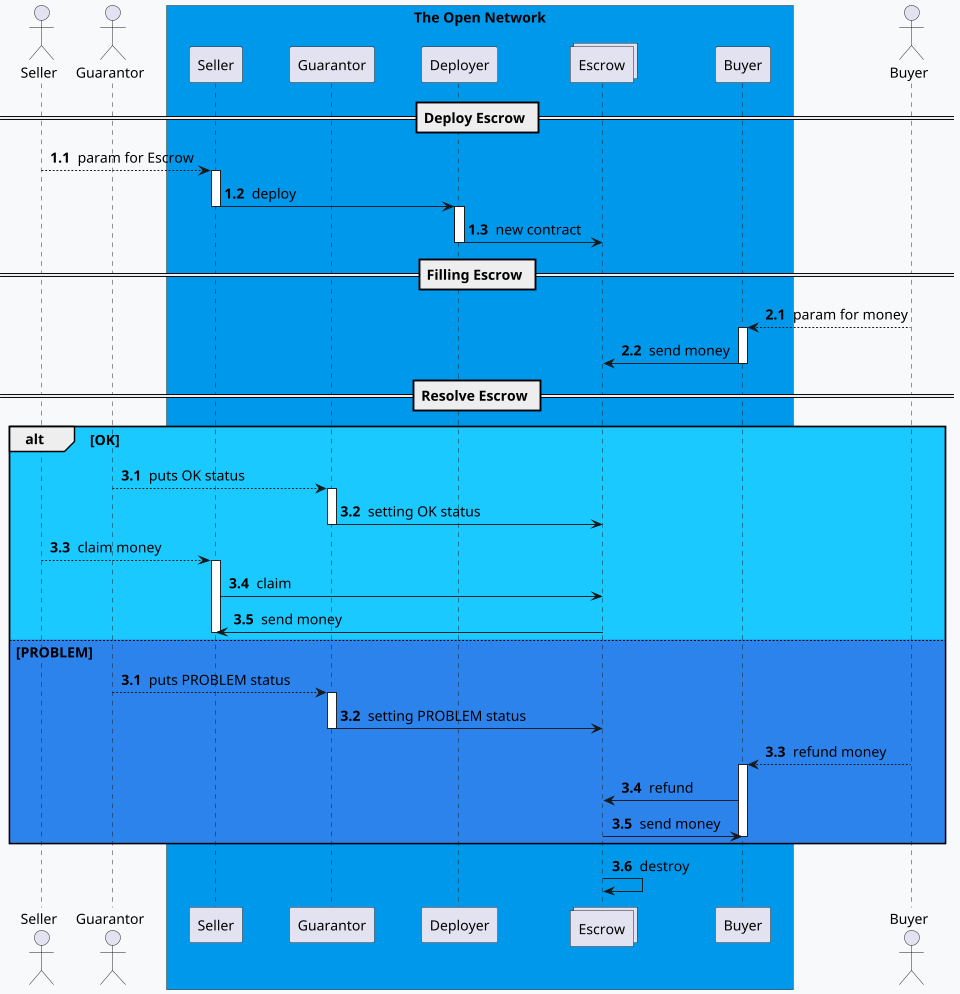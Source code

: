 @startuml
'https://plantuml.com/sequence-diagram

scale 960 width
skinparam shadowing false

'Participants:
'Seller: Wants to exchange TON or Jetton for something (eg. sell an item Telegram channel, car, etc).
'Buyer: Wants to get what the seller is offering.
'Guarantor: Makes sure the deal is safe and fair. Often, this is the platform where the sale happens, represented by a server.
'Escrow Contract: A smart contract that safely keeps the money until the deal is done.
'Suggested flow:
'Seller deploys the Escrow Contract with the needed Jetton or TON amount.
'Buyer puts the money into the Escrow Contract.
'Guarantor checks everything (onchain & offchain).
'If all is good, Guarantor tells the Escrow Contract to give the money to the Seller.
'If there's a problem, Guarantor tells the Escrow Contract to refund the Buyer.
skinparam defaultFontName "IBM Plex Sans, Noto Sans, Verdana"
skinparam defaultFontSize 15
skinparam BackgroundColor #F7F9FB
skinparam ParticipantPadding 20
skinparam BoxPadding 10
skinparam Padding 2
actor Seller
actor Guarantor

box "The Open Network" #0098EA
participant WS as "Seller"
participant WG as "Guarantor"
participant Deployer
collections Escrow
participant WB as "Buyer"
end box

actor Buyer

== Deploy Escrow ==
autonumber 1.1
Seller --> WS: param for Escrow
activate WS
WS -> Deployer: deploy
deactivate WS
activate Deployer
Deployer -> Escrow: new contract
deactivate Deployer

== Filling Escrow ==
autonumber 2.1
Buyer --> WB: param for money
activate WB
WB -> Escrow: send money
deactivate WB

== Resolve Escrow ==
alt #1AC9FF OK
    autonumber 3.1
    Guarantor --> WG: puts OK status
    activate WG
    WG -> Escrow: setting OK status
    deactivate WG
    Seller --> WS: claim money
    activate WS
    WS -> Escrow: claim
    Escrow -> WS: send money
    deactivate WS
else #2D83EC PROBLEM
    autonumber 3.1
    Guarantor --> WG: puts PROBLEM status
    activate WG
    WG -> Escrow: setting PROBLEM status
    deactivate WG

    Buyer --> WB: refund money
    activate WB
    WB -> Escrow: refund
    Escrow -> WB: send money
    deactivate WB
end

Escrow -> Escrow: destroy
@enduml
